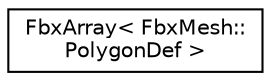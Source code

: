 digraph "クラス階層図"
{
  edge [fontname="Helvetica",fontsize="10",labelfontname="Helvetica",labelfontsize="10"];
  node [fontname="Helvetica",fontsize="10",shape=record];
  rankdir="LR";
  Node0 [label="FbxArray\< FbxMesh::\lPolygonDef \>",height=0.2,width=0.4,color="black", fillcolor="white", style="filled",URL="$class_fbx_array.html"];
}

